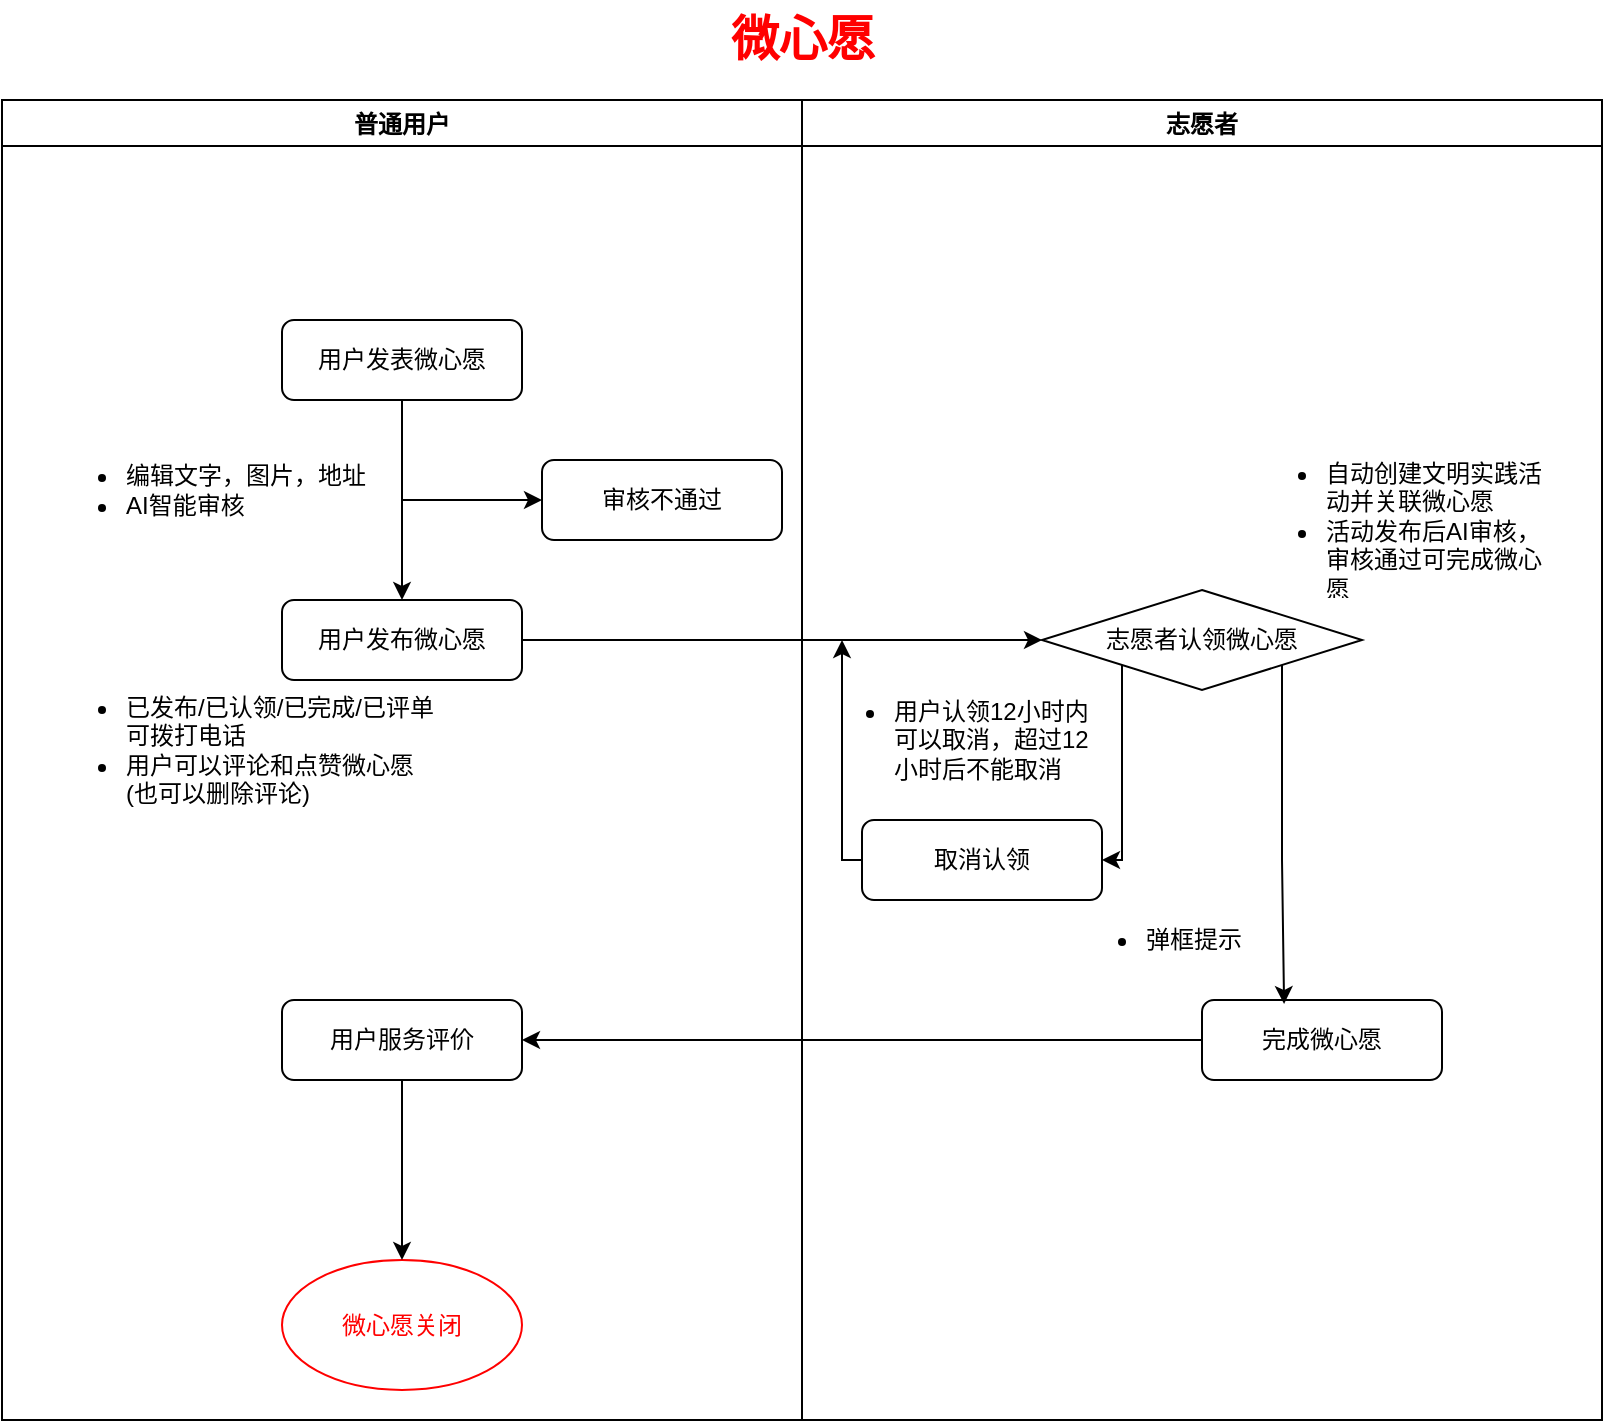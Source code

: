 <mxfile version="15.5.4" type="github">
  <diagram id="RF53XzOAA5hNaFfBE2K2" name="第 1 页">
    <mxGraphModel dx="1422" dy="761" grid="1" gridSize="10" guides="1" tooltips="1" connect="1" arrows="1" fold="1" page="1" pageScale="1" pageWidth="827" pageHeight="1169" math="0" shadow="0">
      <root>
        <mxCell id="0" />
        <mxCell id="1" parent="0" />
        <mxCell id="r-44q59jUduNmyFLekGB-9" value="普通用户" style="swimlane;" parent="1" vertex="1">
          <mxGeometry x="10" y="60" width="400" height="660" as="geometry" />
        </mxCell>
        <mxCell id="r-44q59jUduNmyFLekGB-13" value="用户发表微心愿" style="rounded=1;whiteSpace=wrap;html=1;" parent="r-44q59jUduNmyFLekGB-9" vertex="1">
          <mxGeometry x="140" y="110" width="120" height="40" as="geometry" />
        </mxCell>
        <mxCell id="r-44q59jUduNmyFLekGB-15" value="用户发布微心愿" style="rounded=1;whiteSpace=wrap;html=1;" parent="r-44q59jUduNmyFLekGB-9" vertex="1">
          <mxGeometry x="140" y="250" width="120" height="40" as="geometry" />
        </mxCell>
        <mxCell id="r-44q59jUduNmyFLekGB-18" value="&lt;ul&gt;&lt;li&gt;编辑文字，图片，地址&lt;/li&gt;&lt;li&gt;AI智能审核&lt;/li&gt;&lt;/ul&gt;" style="text;strokeColor=none;fillColor=none;html=1;whiteSpace=wrap;verticalAlign=middle;overflow=hidden;" parent="r-44q59jUduNmyFLekGB-9" vertex="1">
          <mxGeometry x="20" y="150" width="200" height="90" as="geometry" />
        </mxCell>
        <mxCell id="r-44q59jUduNmyFLekGB-21" value="&lt;ul&gt;&lt;li&gt;已发布/已认领/已完成/已评单可拨打电话&lt;/li&gt;&lt;li&gt;用户可以评论和点赞微心愿(也可以删除评论)&lt;/li&gt;&lt;/ul&gt;" style="text;strokeColor=none;fillColor=none;html=1;whiteSpace=wrap;verticalAlign=middle;overflow=hidden;" parent="r-44q59jUduNmyFLekGB-9" vertex="1">
          <mxGeometry x="20" y="280" width="200" height="90" as="geometry" />
        </mxCell>
        <mxCell id="r-44q59jUduNmyFLekGB-28" value="审核不通过" style="rounded=1;whiteSpace=wrap;html=1;" parent="r-44q59jUduNmyFLekGB-9" vertex="1">
          <mxGeometry x="270" y="180" width="120" height="40" as="geometry" />
        </mxCell>
        <mxCell id="r-44q59jUduNmyFLekGB-31" value="用户服务评价" style="rounded=1;whiteSpace=wrap;html=1;" parent="r-44q59jUduNmyFLekGB-9" vertex="1">
          <mxGeometry x="140" y="450" width="120" height="40" as="geometry" />
        </mxCell>
        <mxCell id="r-44q59jUduNmyFLekGB-45" value="&lt;font color=&quot;#ff0000&quot;&gt;微心愿关闭&lt;/font&gt;" style="ellipse;whiteSpace=wrap;html=1;strokeColor=#FF0000;" parent="r-44q59jUduNmyFLekGB-9" vertex="1">
          <mxGeometry x="140" y="580" width="120" height="65" as="geometry" />
        </mxCell>
        <mxCell id="r-44q59jUduNmyFLekGB-44" value="" style="endArrow=classic;html=1;rounded=0;exitX=0.5;exitY=1;exitDx=0;exitDy=0;entryX=0.5;entryY=0;entryDx=0;entryDy=0;" parent="r-44q59jUduNmyFLekGB-9" source="r-44q59jUduNmyFLekGB-31" target="r-44q59jUduNmyFLekGB-45" edge="1">
          <mxGeometry width="50" height="50" relative="1" as="geometry">
            <mxPoint x="380" y="400" as="sourcePoint" />
            <mxPoint x="200" y="570" as="targetPoint" />
          </mxGeometry>
        </mxCell>
        <mxCell id="r-44q59jUduNmyFLekGB-10" value="志愿者" style="swimlane;" parent="1" vertex="1">
          <mxGeometry x="410" y="60" width="400" height="660" as="geometry" />
        </mxCell>
        <mxCell id="r-44q59jUduNmyFLekGB-22" value="完成微心愿" style="rounded=1;whiteSpace=wrap;html=1;" parent="r-44q59jUduNmyFLekGB-10" vertex="1">
          <mxGeometry x="200" y="450" width="120" height="40" as="geometry" />
        </mxCell>
        <mxCell id="r-44q59jUduNmyFLekGB-26" value="&lt;ul&gt;&lt;li&gt;弹框提示&lt;/li&gt;&lt;/ul&gt;" style="text;strokeColor=none;fillColor=none;html=1;whiteSpace=wrap;verticalAlign=middle;overflow=hidden;" parent="r-44q59jUduNmyFLekGB-10" vertex="1">
          <mxGeometry x="130" y="390" width="100" height="60" as="geometry" />
        </mxCell>
        <mxCell id="r-44q59jUduNmyFLekGB-36" value="取消认领" style="rounded=1;whiteSpace=wrap;html=1;" parent="r-44q59jUduNmyFLekGB-10" vertex="1">
          <mxGeometry x="30" y="360" width="120" height="40" as="geometry" />
        </mxCell>
        <mxCell id="r-44q59jUduNmyFLekGB-32" value="&lt;span&gt;志愿者认领微心愿&lt;/span&gt;" style="rhombus;whiteSpace=wrap;html=1;" parent="r-44q59jUduNmyFLekGB-10" vertex="1">
          <mxGeometry x="120" y="245" width="160" height="50" as="geometry" />
        </mxCell>
        <mxCell id="r-44q59jUduNmyFLekGB-35" value="" style="endArrow=classic;html=1;rounded=0;exitX=1;exitY=1;exitDx=0;exitDy=0;entryX=0.342;entryY=0.05;entryDx=0;entryDy=0;entryPerimeter=0;" parent="r-44q59jUduNmyFLekGB-10" source="r-44q59jUduNmyFLekGB-32" target="r-44q59jUduNmyFLekGB-22" edge="1">
          <mxGeometry width="50" height="50" relative="1" as="geometry">
            <mxPoint x="250" y="310" as="sourcePoint" />
            <mxPoint x="240" y="380" as="targetPoint" />
            <Array as="points">
              <mxPoint x="240" y="380" />
            </Array>
          </mxGeometry>
        </mxCell>
        <mxCell id="r-44q59jUduNmyFLekGB-33" value="" style="endArrow=classic;html=1;rounded=0;exitX=0;exitY=1;exitDx=0;exitDy=0;entryX=1;entryY=0.5;entryDx=0;entryDy=0;" parent="r-44q59jUduNmyFLekGB-10" source="r-44q59jUduNmyFLekGB-32" target="r-44q59jUduNmyFLekGB-36" edge="1">
          <mxGeometry width="50" height="50" relative="1" as="geometry">
            <mxPoint x="-20" y="380" as="sourcePoint" />
            <mxPoint x="160" y="380" as="targetPoint" />
            <Array as="points">
              <mxPoint x="160" y="380" />
            </Array>
          </mxGeometry>
        </mxCell>
        <mxCell id="r-44q59jUduNmyFLekGB-40" value="&lt;ul&gt;&lt;li&gt;用户认领12小时内可以取消，超过12小时后不能取消&lt;/li&gt;&lt;/ul&gt;" style="text;strokeColor=none;fillColor=none;html=1;whiteSpace=wrap;verticalAlign=middle;overflow=hidden;" parent="r-44q59jUduNmyFLekGB-10" vertex="1">
          <mxGeometry x="4" y="280" width="146" height="80" as="geometry" />
        </mxCell>
        <mxCell id="r-44q59jUduNmyFLekGB-42" value="&lt;ul&gt;&lt;li&gt;自动创建文明实践活动并关联微心愿&lt;/li&gt;&lt;li&gt;活动发布后AI审核，审核通过可完成微心愿&lt;/li&gt;&lt;/ul&gt;" style="text;strokeColor=none;fillColor=none;html=1;whiteSpace=wrap;verticalAlign=middle;overflow=hidden;" parent="r-44q59jUduNmyFLekGB-10" vertex="1">
          <mxGeometry x="220" y="165" width="150" height="85" as="geometry" />
        </mxCell>
        <mxCell id="r-44q59jUduNmyFLekGB-14" style="edgeStyle=orthogonalEdgeStyle;rounded=0;orthogonalLoop=1;jettySize=auto;html=1;exitX=0.5;exitY=1;exitDx=0;exitDy=0;" parent="1" source="r-44q59jUduNmyFLekGB-13" edge="1">
          <mxGeometry relative="1" as="geometry">
            <mxPoint x="210" y="310" as="targetPoint" />
          </mxGeometry>
        </mxCell>
        <mxCell id="r-44q59jUduNmyFLekGB-29" value="" style="endArrow=classic;html=1;rounded=0;" parent="1" edge="1">
          <mxGeometry width="50" height="50" relative="1" as="geometry">
            <mxPoint x="210" y="260" as="sourcePoint" />
            <mxPoint x="280" y="260" as="targetPoint" />
          </mxGeometry>
        </mxCell>
        <mxCell id="r-44q59jUduNmyFLekGB-38" value="" style="endArrow=classic;html=1;rounded=0;exitX=1;exitY=0.5;exitDx=0;exitDy=0;entryX=0;entryY=0.5;entryDx=0;entryDy=0;" parent="1" source="r-44q59jUduNmyFLekGB-15" target="r-44q59jUduNmyFLekGB-32" edge="1">
          <mxGeometry width="50" height="50" relative="1" as="geometry">
            <mxPoint x="390" y="440" as="sourcePoint" />
            <mxPoint x="440" y="390" as="targetPoint" />
          </mxGeometry>
        </mxCell>
        <mxCell id="r-44q59jUduNmyFLekGB-39" value="" style="endArrow=classic;html=1;rounded=0;exitX=0;exitY=0.5;exitDx=0;exitDy=0;" parent="1" source="r-44q59jUduNmyFLekGB-36" edge="1">
          <mxGeometry width="50" height="50" relative="1" as="geometry">
            <mxPoint x="430" y="440" as="sourcePoint" />
            <mxPoint x="430" y="330" as="targetPoint" />
            <Array as="points">
              <mxPoint x="430" y="440" />
            </Array>
          </mxGeometry>
        </mxCell>
        <mxCell id="r-44q59jUduNmyFLekGB-41" value="" style="endArrow=classic;html=1;rounded=0;exitX=0;exitY=0.5;exitDx=0;exitDy=0;entryX=1;entryY=0.5;entryDx=0;entryDy=0;" parent="1" source="r-44q59jUduNmyFLekGB-22" target="r-44q59jUduNmyFLekGB-31" edge="1">
          <mxGeometry width="50" height="50" relative="1" as="geometry">
            <mxPoint x="390" y="410" as="sourcePoint" />
            <mxPoint x="440" y="360" as="targetPoint" />
          </mxGeometry>
        </mxCell>
        <mxCell id="QwaynqYEqvaD4cbuKxKj-2" value="&lt;font color=&quot;#ff0000&quot;&gt;微心愿&lt;/font&gt;" style="text;strokeColor=none;fillColor=none;html=1;fontSize=24;fontStyle=1;verticalAlign=middle;align=center;" vertex="1" parent="1">
          <mxGeometry x="360" y="10" width="100" height="40" as="geometry" />
        </mxCell>
      </root>
    </mxGraphModel>
  </diagram>
</mxfile>
